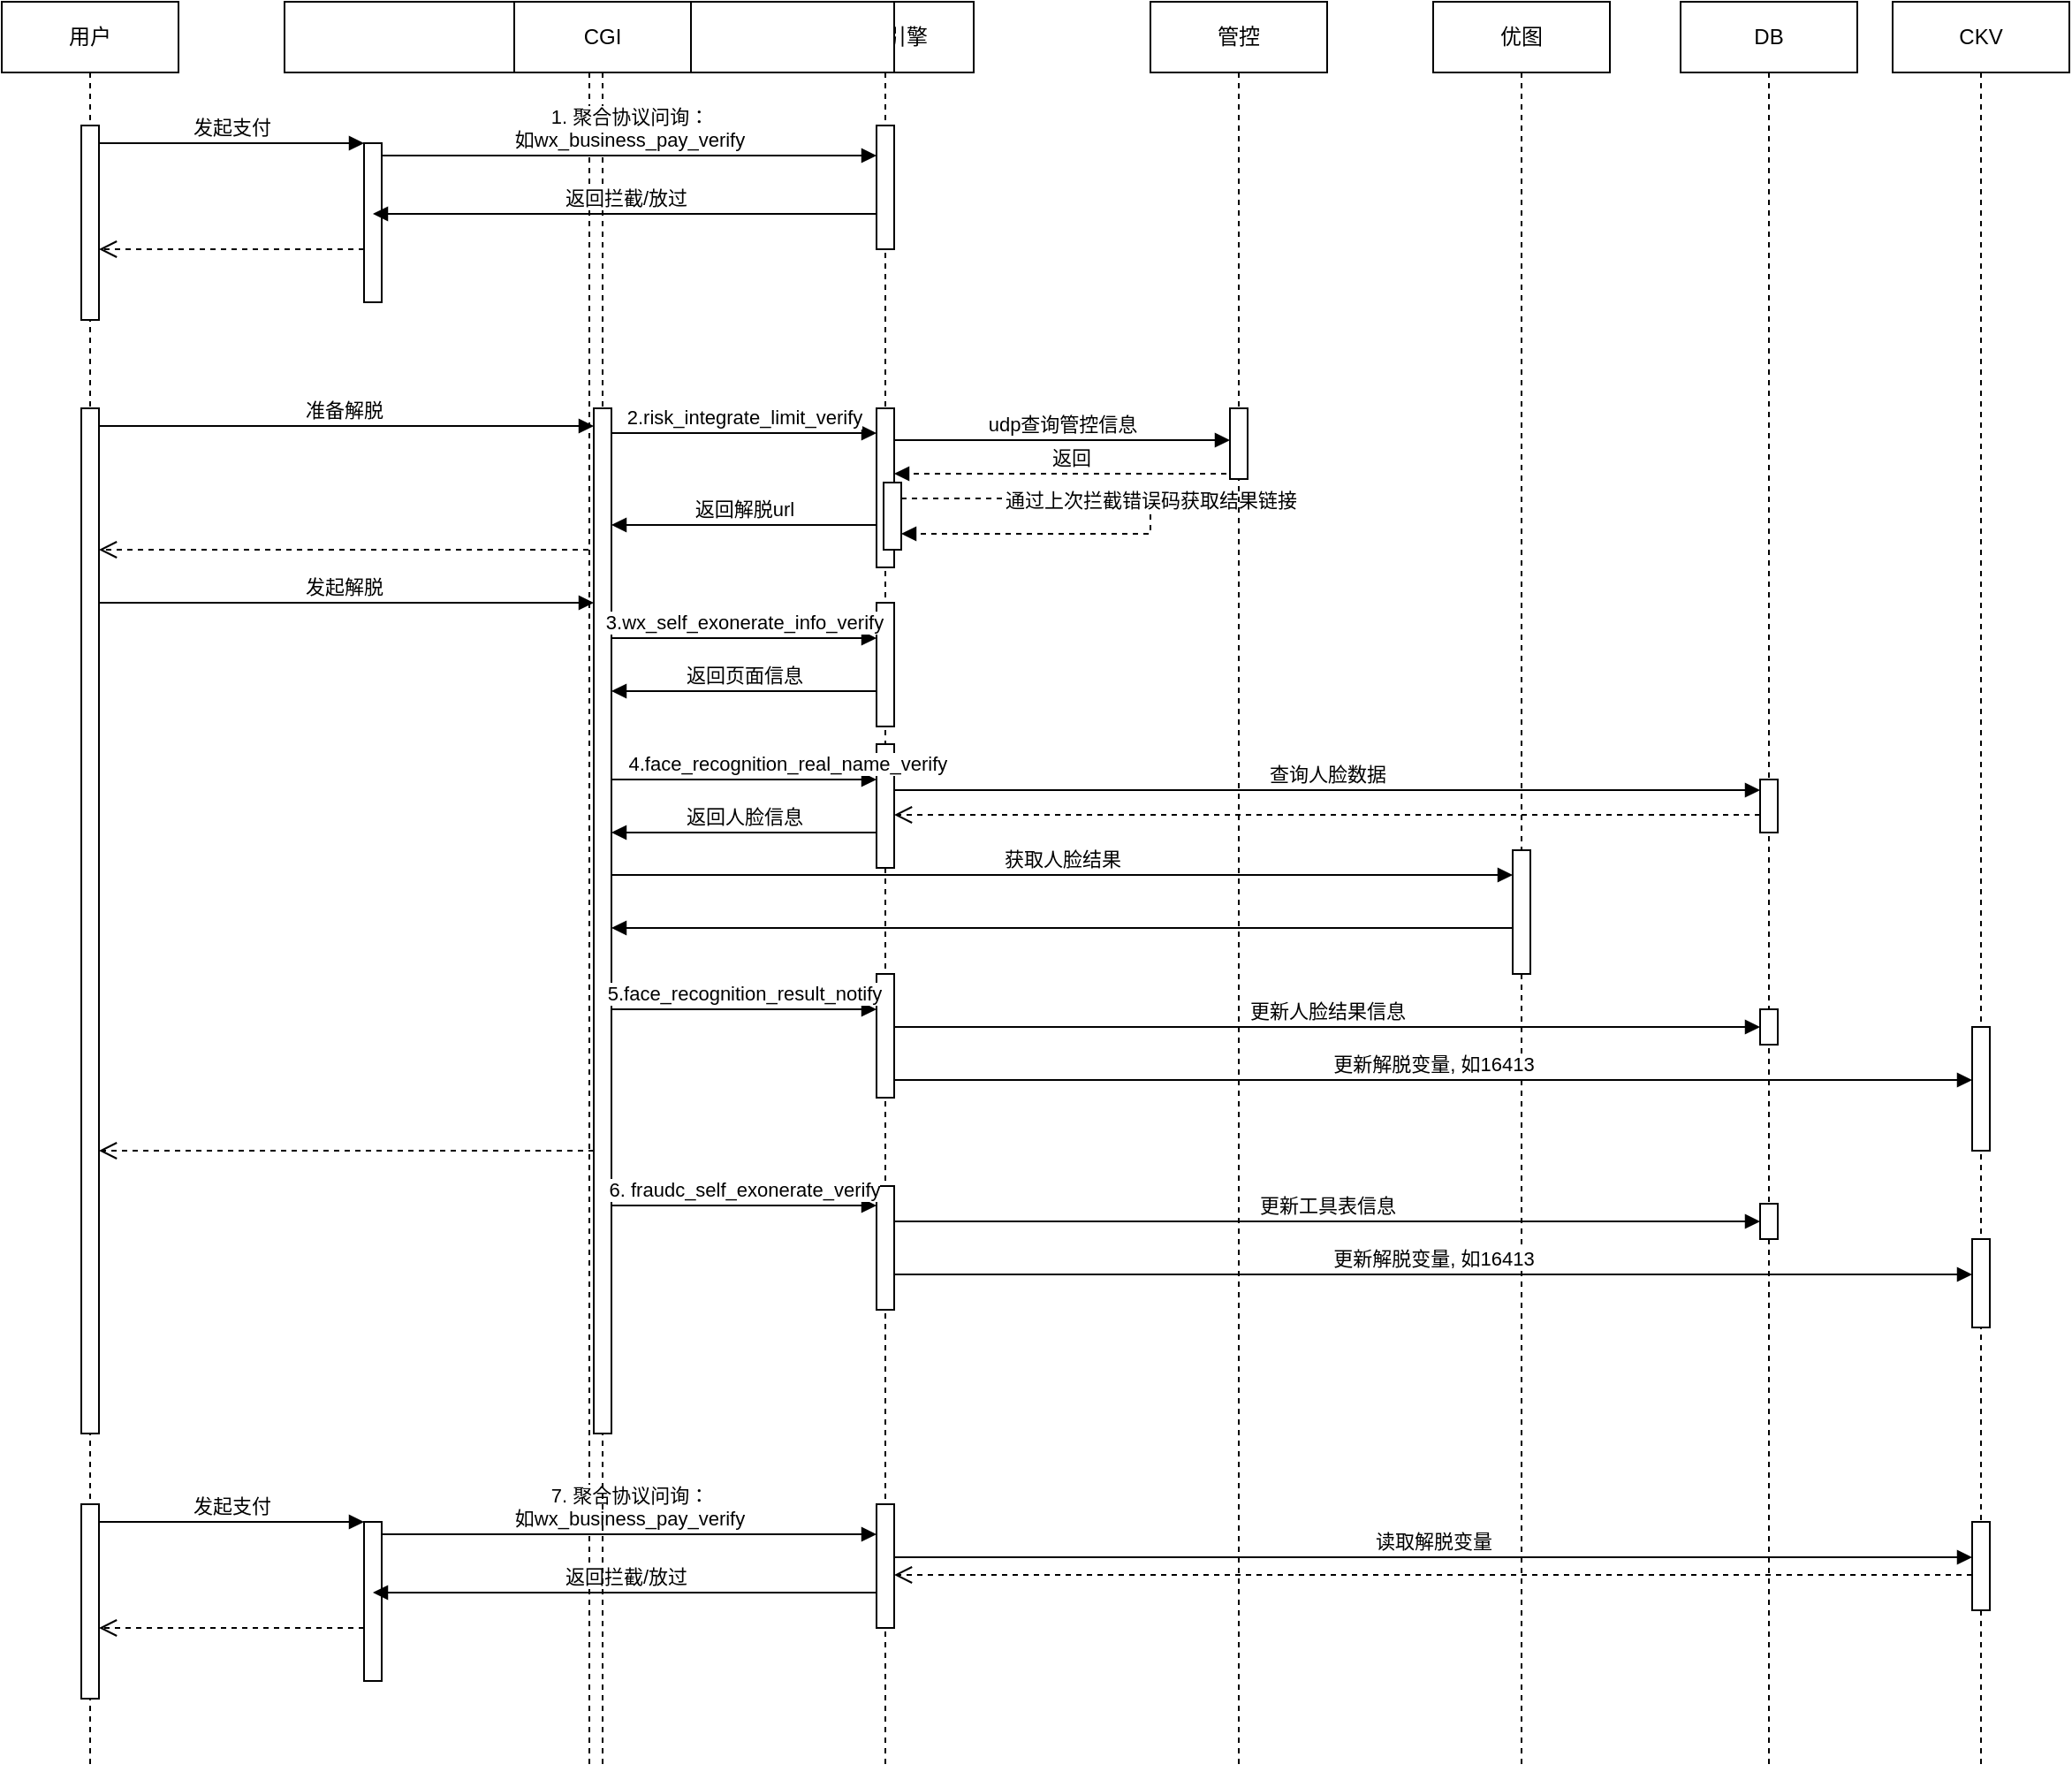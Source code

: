 <mxfile version="21.0.2" type="github">
  <diagram name="Page-1" id="2YBvvXClWsGukQMizWep">
    <mxGraphModel dx="1496" dy="775" grid="1" gridSize="10" guides="1" tooltips="1" connect="1" arrows="1" fold="1" page="1" pageScale="1" pageWidth="850" pageHeight="1100" math="0" shadow="0">
      <root>
        <mxCell id="0" />
        <mxCell id="1" parent="0" />
        <mxCell id="hi3D_tC1tFswLXesbzHT-98" value="策略引擎" style="shape=umlLifeline;perimeter=lifelinePerimeter;whiteSpace=wrap;html=1;container=0;dropTarget=0;collapsible=0;recursiveResize=0;outlineConnect=0;portConstraint=eastwest;newEdgeStyle={&quot;edgeStyle&quot;:&quot;elbowEdgeStyle&quot;,&quot;elbow&quot;:&quot;vertical&quot;,&quot;curved&quot;:0,&quot;rounded&quot;:0};" vertex="1" parent="1">
          <mxGeometry x="500" y="40" width="100" height="1000" as="geometry" />
        </mxCell>
        <mxCell id="hi3D_tC1tFswLXesbzHT-99" value="" style="html=1;points=[];perimeter=orthogonalPerimeter;outlineConnect=0;targetShapes=umlLifeline;portConstraint=eastwest;newEdgeStyle={&quot;edgeStyle&quot;:&quot;elbowEdgeStyle&quot;,&quot;elbow&quot;:&quot;vertical&quot;,&quot;curved&quot;:0,&quot;rounded&quot;:0};" vertex="1" parent="hi3D_tC1tFswLXesbzHT-98">
          <mxGeometry x="45" y="70" width="10" height="70" as="geometry" />
        </mxCell>
        <mxCell id="hi3D_tC1tFswLXesbzHT-106" value="" style="html=1;points=[];perimeter=orthogonalPerimeter;outlineConnect=0;targetShapes=umlLifeline;portConstraint=eastwest;newEdgeStyle={&quot;edgeStyle&quot;:&quot;elbowEdgeStyle&quot;,&quot;elbow&quot;:&quot;vertical&quot;,&quot;curved&quot;:0,&quot;rounded&quot;:0};" vertex="1" parent="hi3D_tC1tFswLXesbzHT-98">
          <mxGeometry x="45" y="230" width="10" height="90" as="geometry" />
        </mxCell>
        <mxCell id="hi3D_tC1tFswLXesbzHT-119" value="" style="html=1;points=[];perimeter=orthogonalPerimeter;outlineConnect=0;targetShapes=umlLifeline;portConstraint=eastwest;newEdgeStyle={&quot;edgeStyle&quot;:&quot;elbowEdgeStyle&quot;,&quot;elbow&quot;:&quot;vertical&quot;,&quot;curved&quot;:0,&quot;rounded&quot;:0};" vertex="1" parent="hi3D_tC1tFswLXesbzHT-98">
          <mxGeometry x="49" y="272" width="10" height="38" as="geometry" />
        </mxCell>
        <mxCell id="hi3D_tC1tFswLXesbzHT-120" value="通过上次拦截错误码获取结果链接" style="html=1;verticalAlign=bottom;endArrow=block;edgeStyle=elbowEdgeStyle;elbow=vertical;curved=0;rounded=0;dashed=1;" edge="1" parent="hi3D_tC1tFswLXesbzHT-98" source="hi3D_tC1tFswLXesbzHT-119" target="hi3D_tC1tFswLXesbzHT-119">
          <mxGeometry width="80" relative="1" as="geometry">
            <mxPoint x="255" y="267" as="sourcePoint" />
            <mxPoint x="65" y="277" as="targetPoint" />
            <Array as="points">
              <mxPoint x="200" y="291" />
            </Array>
          </mxGeometry>
        </mxCell>
        <mxCell id="hi3D_tC1tFswLXesbzHT-137" value="" style="html=1;points=[];perimeter=orthogonalPerimeter;outlineConnect=0;targetShapes=umlLifeline;portConstraint=eastwest;newEdgeStyle={&quot;edgeStyle&quot;:&quot;elbowEdgeStyle&quot;,&quot;elbow&quot;:&quot;vertical&quot;,&quot;curved&quot;:0,&quot;rounded&quot;:0};" vertex="1" parent="hi3D_tC1tFswLXesbzHT-98">
          <mxGeometry x="45" y="340" width="10" height="70" as="geometry" />
        </mxCell>
        <mxCell id="hi3D_tC1tFswLXesbzHT-142" value="" style="html=1;points=[];perimeter=orthogonalPerimeter;outlineConnect=0;targetShapes=umlLifeline;portConstraint=eastwest;newEdgeStyle={&quot;edgeStyle&quot;:&quot;elbowEdgeStyle&quot;,&quot;elbow&quot;:&quot;vertical&quot;,&quot;curved&quot;:0,&quot;rounded&quot;:0};" vertex="1" parent="hi3D_tC1tFswLXesbzHT-98">
          <mxGeometry x="45" y="420" width="10" height="70" as="geometry" />
        </mxCell>
        <mxCell id="hi3D_tC1tFswLXesbzHT-144" value="返回人脸信息" style="html=1;verticalAlign=bottom;endArrow=block;edgeStyle=elbowEdgeStyle;elbow=horizontal;curved=0;rounded=0;" edge="1" parent="hi3D_tC1tFswLXesbzHT-98" source="hi3D_tC1tFswLXesbzHT-142">
          <mxGeometry relative="1" as="geometry">
            <mxPoint x="40" y="470" as="sourcePoint" />
            <Array as="points">
              <mxPoint x="-55" y="470" />
              <mxPoint x="-95" y="620" />
              <mxPoint x="-315" y="430" />
            </Array>
            <mxPoint x="-105" y="470" as="targetPoint" />
          </mxGeometry>
        </mxCell>
        <mxCell id="hi3D_tC1tFswLXesbzHT-143" value="&amp;nbsp; &amp;nbsp; &amp;nbsp; &amp;nbsp; &amp;nbsp; &amp;nbsp; &amp;nbsp; &amp;nbsp; 4.face_recognition_real_name_verify" style="html=1;verticalAlign=bottom;endArrow=block;edgeStyle=elbowEdgeStyle;elbow=vertical;curved=0;rounded=0;" edge="1" parent="hi3D_tC1tFswLXesbzHT-98" target="hi3D_tC1tFswLXesbzHT-142">
          <mxGeometry width="80" relative="1" as="geometry">
            <mxPoint x="-105" y="440" as="sourcePoint" />
            <mxPoint x="40" y="430" as="targetPoint" />
            <Array as="points">
              <mxPoint x="-20" y="440" />
              <mxPoint x="5" y="430" />
            </Array>
          </mxGeometry>
        </mxCell>
        <mxCell id="hi3D_tC1tFswLXesbzHT-151" value="" style="html=1;points=[];perimeter=orthogonalPerimeter;outlineConnect=0;targetShapes=umlLifeline;portConstraint=eastwest;newEdgeStyle={&quot;edgeStyle&quot;:&quot;elbowEdgeStyle&quot;,&quot;elbow&quot;:&quot;vertical&quot;,&quot;curved&quot;:0,&quot;rounded&quot;:0};" vertex="1" parent="hi3D_tC1tFswLXesbzHT-98">
          <mxGeometry x="45" y="550" width="10" height="70" as="geometry" />
        </mxCell>
        <mxCell id="hi3D_tC1tFswLXesbzHT-164" value="" style="html=1;points=[];perimeter=orthogonalPerimeter;outlineConnect=0;targetShapes=umlLifeline;portConstraint=eastwest;newEdgeStyle={&quot;edgeStyle&quot;:&quot;elbowEdgeStyle&quot;,&quot;elbow&quot;:&quot;vertical&quot;,&quot;curved&quot;:0,&quot;rounded&quot;:0};" vertex="1" parent="hi3D_tC1tFswLXesbzHT-98">
          <mxGeometry x="45" y="670" width="10" height="70" as="geometry" />
        </mxCell>
        <mxCell id="aM9ryv3xv72pqoxQDRHE-1" value="用户" style="shape=umlLifeline;perimeter=lifelinePerimeter;whiteSpace=wrap;html=1;container=0;dropTarget=0;collapsible=0;recursiveResize=0;outlineConnect=0;portConstraint=eastwest;newEdgeStyle={&quot;edgeStyle&quot;:&quot;elbowEdgeStyle&quot;,&quot;elbow&quot;:&quot;vertical&quot;,&quot;curved&quot;:0,&quot;rounded&quot;:0};" parent="1" vertex="1">
          <mxGeometry x="50" y="40" width="100" height="1000" as="geometry" />
        </mxCell>
        <mxCell id="aM9ryv3xv72pqoxQDRHE-2" value="" style="html=1;points=[];perimeter=orthogonalPerimeter;outlineConnect=0;targetShapes=umlLifeline;portConstraint=eastwest;newEdgeStyle={&quot;edgeStyle&quot;:&quot;elbowEdgeStyle&quot;,&quot;elbow&quot;:&quot;vertical&quot;,&quot;curved&quot;:0,&quot;rounded&quot;:0};" parent="aM9ryv3xv72pqoxQDRHE-1" vertex="1">
          <mxGeometry x="45" y="70" width="10" height="110" as="geometry" />
        </mxCell>
        <mxCell id="aM9ryv3xv72pqoxQDRHE-5" value="聚合" style="shape=umlLifeline;perimeter=lifelinePerimeter;whiteSpace=wrap;html=1;container=0;dropTarget=0;collapsible=0;recursiveResize=0;outlineConnect=0;portConstraint=eastwest;newEdgeStyle={&quot;edgeStyle&quot;:&quot;elbowEdgeStyle&quot;,&quot;elbow&quot;:&quot;vertical&quot;,&quot;curved&quot;:0,&quot;rounded&quot;:0};" parent="1" vertex="1">
          <mxGeometry x="210" y="40" width="345" height="1000" as="geometry" />
        </mxCell>
        <mxCell id="aM9ryv3xv72pqoxQDRHE-6" value="" style="html=1;points=[];perimeter=orthogonalPerimeter;outlineConnect=0;targetShapes=umlLifeline;portConstraint=eastwest;newEdgeStyle={&quot;edgeStyle&quot;:&quot;elbowEdgeStyle&quot;,&quot;elbow&quot;:&quot;vertical&quot;,&quot;curved&quot;:0,&quot;rounded&quot;:0};" parent="aM9ryv3xv72pqoxQDRHE-5" vertex="1">
          <mxGeometry x="45" y="80" width="10" height="90" as="geometry" />
        </mxCell>
        <mxCell id="hi3D_tC1tFswLXesbzHT-102" value="" style="html=1;points=[];perimeter=orthogonalPerimeter;outlineConnect=0;targetShapes=umlLifeline;portConstraint=eastwest;newEdgeStyle={&quot;edgeStyle&quot;:&quot;elbowEdgeStyle&quot;,&quot;elbow&quot;:&quot;vertical&quot;,&quot;curved&quot;:0,&quot;rounded&quot;:0};" vertex="1" parent="aM9ryv3xv72pqoxQDRHE-5">
          <mxGeometry x="-115" y="230" width="10" height="580" as="geometry" />
        </mxCell>
        <mxCell id="hi3D_tC1tFswLXesbzHT-171" value="" style="html=1;points=[];perimeter=orthogonalPerimeter;outlineConnect=0;targetShapes=umlLifeline;portConstraint=eastwest;newEdgeStyle={&quot;edgeStyle&quot;:&quot;elbowEdgeStyle&quot;,&quot;elbow&quot;:&quot;vertical&quot;,&quot;curved&quot;:0,&quot;rounded&quot;:0};" vertex="1" parent="aM9ryv3xv72pqoxQDRHE-5">
          <mxGeometry x="335" y="850" width="10" height="70" as="geometry" />
        </mxCell>
        <mxCell id="hi3D_tC1tFswLXesbzHT-172" value="" style="html=1;points=[];perimeter=orthogonalPerimeter;outlineConnect=0;targetShapes=umlLifeline;portConstraint=eastwest;newEdgeStyle={&quot;edgeStyle&quot;:&quot;elbowEdgeStyle&quot;,&quot;elbow&quot;:&quot;vertical&quot;,&quot;curved&quot;:0,&quot;rounded&quot;:0};" vertex="1" parent="aM9ryv3xv72pqoxQDRHE-5">
          <mxGeometry x="-115" y="850" width="10" height="110" as="geometry" />
        </mxCell>
        <mxCell id="hi3D_tC1tFswLXesbzHT-173" value="" style="html=1;points=[];perimeter=orthogonalPerimeter;outlineConnect=0;targetShapes=umlLifeline;portConstraint=eastwest;newEdgeStyle={&quot;edgeStyle&quot;:&quot;elbowEdgeStyle&quot;,&quot;elbow&quot;:&quot;vertical&quot;,&quot;curved&quot;:0,&quot;rounded&quot;:0};" vertex="1" parent="aM9ryv3xv72pqoxQDRHE-5">
          <mxGeometry x="45" y="860" width="10" height="90" as="geometry" />
        </mxCell>
        <mxCell id="hi3D_tC1tFswLXesbzHT-174" value="发起支付" style="html=1;verticalAlign=bottom;endArrow=block;edgeStyle=elbowEdgeStyle;elbow=horizontal;curved=0;rounded=0;" edge="1" parent="aM9ryv3xv72pqoxQDRHE-5" source="hi3D_tC1tFswLXesbzHT-172" target="hi3D_tC1tFswLXesbzHT-173">
          <mxGeometry relative="1" as="geometry">
            <mxPoint x="-15" y="870" as="sourcePoint" />
            <Array as="points">
              <mxPoint x="-30" y="860" />
            </Array>
          </mxGeometry>
        </mxCell>
        <mxCell id="hi3D_tC1tFswLXesbzHT-175" value="" style="html=1;verticalAlign=bottom;endArrow=open;dashed=1;endSize=8;edgeStyle=elbowEdgeStyle;elbow=vertical;curved=0;rounded=0;" edge="1" parent="aM9ryv3xv72pqoxQDRHE-5" source="hi3D_tC1tFswLXesbzHT-173" target="hi3D_tC1tFswLXesbzHT-172">
          <mxGeometry relative="1" as="geometry">
            <mxPoint x="-15" y="945" as="targetPoint" />
            <Array as="points">
              <mxPoint x="30" y="920" />
              <mxPoint x="-20" y="1020" />
            </Array>
          </mxGeometry>
        </mxCell>
        <mxCell id="hi3D_tC1tFswLXesbzHT-176" value="7. 聚合协议问询：&lt;br&gt;如wx_business_pay_verify" style="html=1;verticalAlign=bottom;endArrow=block;edgeStyle=elbowEdgeStyle;elbow=vertical;curved=0;rounded=0;" edge="1" parent="aM9ryv3xv72pqoxQDRHE-5" target="hi3D_tC1tFswLXesbzHT-171">
          <mxGeometry width="80" relative="1" as="geometry">
            <mxPoint x="55" y="867" as="sourcePoint" />
            <mxPoint x="300" y="867" as="targetPoint" />
          </mxGeometry>
        </mxCell>
        <mxCell id="hi3D_tC1tFswLXesbzHT-177" value="返回拦截/放过" style="html=1;verticalAlign=bottom;endArrow=block;edgeStyle=elbowEdgeStyle;elbow=horizontal;curved=0;rounded=0;" edge="1" parent="aM9ryv3xv72pqoxQDRHE-5" source="hi3D_tC1tFswLXesbzHT-171">
          <mxGeometry relative="1" as="geometry">
            <mxPoint x="-95" y="870" as="sourcePoint" />
            <Array as="points">
              <mxPoint x="180" y="900" />
            </Array>
            <mxPoint x="50" y="900" as="targetPoint" />
          </mxGeometry>
        </mxCell>
        <mxCell id="aM9ryv3xv72pqoxQDRHE-7" value="发起支付" style="html=1;verticalAlign=bottom;endArrow=block;edgeStyle=elbowEdgeStyle;elbow=horizontal;curved=0;rounded=0;" parent="1" source="aM9ryv3xv72pqoxQDRHE-2" target="aM9ryv3xv72pqoxQDRHE-6" edge="1">
          <mxGeometry relative="1" as="geometry">
            <mxPoint x="195" y="130" as="sourcePoint" />
            <Array as="points">
              <mxPoint x="180" y="120" />
            </Array>
          </mxGeometry>
        </mxCell>
        <mxCell id="aM9ryv3xv72pqoxQDRHE-8" value="" style="html=1;verticalAlign=bottom;endArrow=open;dashed=1;endSize=8;edgeStyle=elbowEdgeStyle;elbow=vertical;curved=0;rounded=0;" parent="1" source="aM9ryv3xv72pqoxQDRHE-6" target="aM9ryv3xv72pqoxQDRHE-2" edge="1">
          <mxGeometry relative="1" as="geometry">
            <mxPoint x="195" y="205" as="targetPoint" />
            <Array as="points">
              <mxPoint x="240" y="180" />
              <mxPoint x="190" y="280" />
            </Array>
          </mxGeometry>
        </mxCell>
        <mxCell id="hi3D_tC1tFswLXesbzHT-90" value="CGI" style="shape=umlLifeline;perimeter=lifelinePerimeter;whiteSpace=wrap;html=1;container=0;dropTarget=0;collapsible=0;recursiveResize=0;outlineConnect=0;portConstraint=eastwest;newEdgeStyle={&quot;edgeStyle&quot;:&quot;elbowEdgeStyle&quot;,&quot;elbow&quot;:&quot;vertical&quot;,&quot;curved&quot;:0,&quot;rounded&quot;:0};" vertex="1" parent="1">
          <mxGeometry x="340" y="40" width="100" height="1000" as="geometry" />
        </mxCell>
        <mxCell id="hi3D_tC1tFswLXesbzHT-103" value="" style="html=1;points=[];perimeter=orthogonalPerimeter;outlineConnect=0;targetShapes=umlLifeline;portConstraint=eastwest;newEdgeStyle={&quot;edgeStyle&quot;:&quot;elbowEdgeStyle&quot;,&quot;elbow&quot;:&quot;vertical&quot;,&quot;curved&quot;:0,&quot;rounded&quot;:0};" vertex="1" parent="hi3D_tC1tFswLXesbzHT-90">
          <mxGeometry x="45" y="230" width="10" height="580" as="geometry" />
        </mxCell>
        <mxCell id="hi3D_tC1tFswLXesbzHT-100" value="1. 聚合协议问询：&lt;br&gt;如wx_business_pay_verify" style="html=1;verticalAlign=bottom;endArrow=block;edgeStyle=elbowEdgeStyle;elbow=vertical;curved=0;rounded=0;" edge="1" parent="1" target="hi3D_tC1tFswLXesbzHT-99">
          <mxGeometry width="80" relative="1" as="geometry">
            <mxPoint x="265" y="127" as="sourcePoint" />
            <mxPoint x="510" y="127" as="targetPoint" />
          </mxGeometry>
        </mxCell>
        <mxCell id="hi3D_tC1tFswLXesbzHT-101" value="返回拦截/放过" style="html=1;verticalAlign=bottom;endArrow=block;edgeStyle=elbowEdgeStyle;elbow=horizontal;curved=0;rounded=0;" edge="1" parent="1" source="hi3D_tC1tFswLXesbzHT-99">
          <mxGeometry relative="1" as="geometry">
            <mxPoint x="115" y="130" as="sourcePoint" />
            <Array as="points">
              <mxPoint x="390" y="160" />
            </Array>
            <mxPoint x="260" y="160" as="targetPoint" />
          </mxGeometry>
        </mxCell>
        <mxCell id="hi3D_tC1tFswLXesbzHT-104" value="准备解脱&amp;nbsp;" style="html=1;verticalAlign=bottom;endArrow=block;edgeStyle=elbowEdgeStyle;elbow=horizontal;curved=0;rounded=0;" edge="1" parent="1" source="hi3D_tC1tFswLXesbzHT-102" target="hi3D_tC1tFswLXesbzHT-103">
          <mxGeometry relative="1" as="geometry">
            <mxPoint x="195" y="290" as="sourcePoint" />
            <Array as="points">
              <mxPoint x="180" y="280" />
            </Array>
          </mxGeometry>
        </mxCell>
        <mxCell id="hi3D_tC1tFswLXesbzHT-105" value="" style="html=1;verticalAlign=bottom;endArrow=open;dashed=1;endSize=8;edgeStyle=elbowEdgeStyle;elbow=vertical;curved=0;rounded=0;" edge="1" parent="1" target="hi3D_tC1tFswLXesbzHT-102">
          <mxGeometry relative="1" as="geometry">
            <mxPoint x="110" y="490" as="targetPoint" />
            <Array as="points">
              <mxPoint x="270" y="350" />
              <mxPoint x="260" y="490" />
              <mxPoint x="190" y="483" />
            </Array>
            <mxPoint x="385" y="353" as="sourcePoint" />
          </mxGeometry>
        </mxCell>
        <mxCell id="hi3D_tC1tFswLXesbzHT-109" value="返回解脱url" style="html=1;verticalAlign=bottom;endArrow=block;edgeStyle=elbowEdgeStyle;elbow=horizontal;curved=0;rounded=0;" edge="1" parent="1" source="hi3D_tC1tFswLXesbzHT-106">
          <mxGeometry relative="1" as="geometry">
            <mxPoint x="530" y="336" as="sourcePoint" />
            <Array as="points">
              <mxPoint x="450" y="336" />
              <mxPoint x="410" y="486" />
              <mxPoint x="190" y="296" />
            </Array>
            <mxPoint x="395" y="336" as="targetPoint" />
          </mxGeometry>
        </mxCell>
        <mxCell id="hi3D_tC1tFswLXesbzHT-111" value="2.risk_integrate_limit_verify" style="html=1;verticalAlign=bottom;endArrow=block;edgeStyle=elbowEdgeStyle;elbow=vertical;curved=0;rounded=0;" edge="1" parent="1" target="hi3D_tC1tFswLXesbzHT-106">
          <mxGeometry width="80" relative="1" as="geometry">
            <mxPoint x="395" y="284" as="sourcePoint" />
            <mxPoint x="540" y="284" as="targetPoint" />
            <Array as="points">
              <mxPoint x="510" y="284" />
            </Array>
          </mxGeometry>
        </mxCell>
        <mxCell id="hi3D_tC1tFswLXesbzHT-112" value="管控" style="shape=umlLifeline;perimeter=lifelinePerimeter;whiteSpace=wrap;html=1;container=0;dropTarget=0;collapsible=0;recursiveResize=0;outlineConnect=0;portConstraint=eastwest;newEdgeStyle={&quot;edgeStyle&quot;:&quot;elbowEdgeStyle&quot;,&quot;elbow&quot;:&quot;vertical&quot;,&quot;curved&quot;:0,&quot;rounded&quot;:0};" vertex="1" parent="1">
          <mxGeometry x="700" y="40" width="100" height="1000" as="geometry" />
        </mxCell>
        <mxCell id="hi3D_tC1tFswLXesbzHT-114" value="" style="html=1;points=[];perimeter=orthogonalPerimeter;outlineConnect=0;targetShapes=umlLifeline;portConstraint=eastwest;newEdgeStyle={&quot;edgeStyle&quot;:&quot;elbowEdgeStyle&quot;,&quot;elbow&quot;:&quot;vertical&quot;,&quot;curved&quot;:0,&quot;rounded&quot;:0};" vertex="1" parent="hi3D_tC1tFswLXesbzHT-112">
          <mxGeometry x="45" y="230" width="10" height="40" as="geometry" />
        </mxCell>
        <mxCell id="hi3D_tC1tFswLXesbzHT-115" value="udp查询管控信息" style="html=1;verticalAlign=bottom;endArrow=block;edgeStyle=elbowEdgeStyle;elbow=vertical;curved=0;rounded=0;" edge="1" parent="1">
          <mxGeometry width="80" relative="1" as="geometry">
            <mxPoint x="555" y="288" as="sourcePoint" />
            <mxPoint x="745" y="288" as="targetPoint" />
          </mxGeometry>
        </mxCell>
        <mxCell id="hi3D_tC1tFswLXesbzHT-116" value="返回" style="html=1;verticalAlign=bottom;endArrow=block;edgeStyle=elbowEdgeStyle;elbow=vertical;curved=0;rounded=0;dashed=1;" edge="1" parent="1" target="hi3D_tC1tFswLXesbzHT-106">
          <mxGeometry width="80" relative="1" as="geometry">
            <mxPoint x="745" y="297" as="sourcePoint" />
            <mxPoint x="555" y="297" as="targetPoint" />
            <Array as="points">
              <mxPoint x="750" y="307" />
            </Array>
          </mxGeometry>
        </mxCell>
        <mxCell id="hi3D_tC1tFswLXesbzHT-117" value="优图" style="shape=umlLifeline;perimeter=lifelinePerimeter;whiteSpace=wrap;html=1;container=0;dropTarget=0;collapsible=0;recursiveResize=0;outlineConnect=0;portConstraint=eastwest;newEdgeStyle={&quot;edgeStyle&quot;:&quot;elbowEdgeStyle&quot;,&quot;elbow&quot;:&quot;vertical&quot;,&quot;curved&quot;:0,&quot;rounded&quot;:0};" vertex="1" parent="1">
          <mxGeometry x="860" y="40" width="100" height="1000" as="geometry" />
        </mxCell>
        <mxCell id="hi3D_tC1tFswLXesbzHT-146" value="" style="html=1;points=[];perimeter=orthogonalPerimeter;outlineConnect=0;targetShapes=umlLifeline;portConstraint=eastwest;newEdgeStyle={&quot;edgeStyle&quot;:&quot;elbowEdgeStyle&quot;,&quot;elbow&quot;:&quot;vertical&quot;,&quot;curved&quot;:0,&quot;rounded&quot;:0};" vertex="1" parent="hi3D_tC1tFswLXesbzHT-117">
          <mxGeometry x="45" y="480" width="10" height="70" as="geometry" />
        </mxCell>
        <mxCell id="hi3D_tC1tFswLXesbzHT-138" value="3.wx_self_exonerate_info_verify&lt;br&gt;" style="html=1;verticalAlign=bottom;endArrow=block;edgeStyle=elbowEdgeStyle;elbow=vertical;curved=0;rounded=0;" edge="1" parent="1" source="hi3D_tC1tFswLXesbzHT-103" target="hi3D_tC1tFswLXesbzHT-137">
          <mxGeometry width="80" relative="1" as="geometry">
            <mxPoint x="390" y="390" as="sourcePoint" />
            <mxPoint x="540" y="390" as="targetPoint" />
            <Array as="points">
              <mxPoint x="480" y="400" />
              <mxPoint x="505" y="390" />
            </Array>
          </mxGeometry>
        </mxCell>
        <mxCell id="hi3D_tC1tFswLXesbzHT-139" value="发起解脱&amp;nbsp;" style="html=1;verticalAlign=bottom;endArrow=block;edgeStyle=elbowEdgeStyle;elbow=horizontal;curved=0;rounded=0;" edge="1" parent="1" source="hi3D_tC1tFswLXesbzHT-102" target="hi3D_tC1tFswLXesbzHT-103">
          <mxGeometry relative="1" as="geometry">
            <mxPoint x="110" y="380" as="sourcePoint" />
            <Array as="points">
              <mxPoint x="185" y="380" />
            </Array>
            <mxPoint x="380" y="380" as="targetPoint" />
          </mxGeometry>
        </mxCell>
        <mxCell id="hi3D_tC1tFswLXesbzHT-140" value="返回页面信息" style="html=1;verticalAlign=bottom;endArrow=block;edgeStyle=elbowEdgeStyle;elbow=horizontal;curved=0;rounded=0;" edge="1" parent="1" source="hi3D_tC1tFswLXesbzHT-137" target="hi3D_tC1tFswLXesbzHT-103">
          <mxGeometry relative="1" as="geometry">
            <mxPoint x="540" y="430" as="sourcePoint" />
            <Array as="points">
              <mxPoint x="445" y="430" />
              <mxPoint x="405" y="580" />
              <mxPoint x="185" y="390" />
            </Array>
            <mxPoint x="400" y="430" as="targetPoint" />
          </mxGeometry>
        </mxCell>
        <mxCell id="hi3D_tC1tFswLXesbzHT-145" value="获取人脸结果" style="html=1;verticalAlign=bottom;endArrow=block;edgeStyle=elbowEdgeStyle;elbow=vertical;curved=0;rounded=0;" edge="1" parent="1" target="hi3D_tC1tFswLXesbzHT-146">
          <mxGeometry width="80" relative="1" as="geometry">
            <mxPoint x="395" y="534" as="sourcePoint" />
            <mxPoint x="905" y="519" as="targetPoint" />
            <Array as="points">
              <mxPoint x="910" y="534" />
            </Array>
          </mxGeometry>
        </mxCell>
        <mxCell id="hi3D_tC1tFswLXesbzHT-147" value="" style="html=1;verticalAlign=bottom;endArrow=block;edgeStyle=elbowEdgeStyle;elbow=horizontal;curved=0;rounded=0;" edge="1" parent="1">
          <mxGeometry relative="1" as="geometry">
            <mxPoint x="905" y="564" as="sourcePoint" />
            <Array as="points">
              <mxPoint x="455" y="564" />
              <mxPoint x="415" y="714" />
              <mxPoint x="195" y="524" />
            </Array>
            <mxPoint x="395.0" y="564" as="targetPoint" />
          </mxGeometry>
        </mxCell>
        <mxCell id="hi3D_tC1tFswLXesbzHT-152" value="5.face_recognition_result_notify" style="html=1;verticalAlign=bottom;endArrow=block;edgeStyle=elbowEdgeStyle;elbow=vertical;curved=0;rounded=0;" edge="1" parent="1" source="hi3D_tC1tFswLXesbzHT-103" target="hi3D_tC1tFswLXesbzHT-151">
          <mxGeometry width="80" relative="1" as="geometry">
            <mxPoint x="400" y="610" as="sourcePoint" />
            <mxPoint x="540" y="610" as="targetPoint" />
            <Array as="points">
              <mxPoint x="485" y="610" />
              <mxPoint x="510" y="600" />
            </Array>
          </mxGeometry>
        </mxCell>
        <mxCell id="hi3D_tC1tFswLXesbzHT-153" value="DB" style="shape=umlLifeline;perimeter=lifelinePerimeter;whiteSpace=wrap;html=1;container=0;dropTarget=0;collapsible=0;recursiveResize=0;outlineConnect=0;portConstraint=eastwest;newEdgeStyle={&quot;edgeStyle&quot;:&quot;elbowEdgeStyle&quot;,&quot;elbow&quot;:&quot;vertical&quot;,&quot;curved&quot;:0,&quot;rounded&quot;:0};" vertex="1" parent="1">
          <mxGeometry x="1000" y="40" width="100" height="1000" as="geometry" />
        </mxCell>
        <mxCell id="hi3D_tC1tFswLXesbzHT-154" value="" style="html=1;points=[];perimeter=orthogonalPerimeter;outlineConnect=0;targetShapes=umlLifeline;portConstraint=eastwest;newEdgeStyle={&quot;edgeStyle&quot;:&quot;elbowEdgeStyle&quot;,&quot;elbow&quot;:&quot;vertical&quot;,&quot;curved&quot;:0,&quot;rounded&quot;:0};" vertex="1" parent="hi3D_tC1tFswLXesbzHT-153">
          <mxGeometry x="45" y="570" width="10" height="20" as="geometry" />
        </mxCell>
        <mxCell id="hi3D_tC1tFswLXesbzHT-158" value="" style="html=1;points=[];perimeter=orthogonalPerimeter;outlineConnect=0;targetShapes=umlLifeline;portConstraint=eastwest;newEdgeStyle={&quot;edgeStyle&quot;:&quot;elbowEdgeStyle&quot;,&quot;elbow&quot;:&quot;vertical&quot;,&quot;curved&quot;:0,&quot;rounded&quot;:0};" vertex="1" parent="hi3D_tC1tFswLXesbzHT-153">
          <mxGeometry x="45" y="440" width="10" height="30" as="geometry" />
        </mxCell>
        <mxCell id="hi3D_tC1tFswLXesbzHT-167" value="" style="html=1;points=[];perimeter=orthogonalPerimeter;outlineConnect=0;targetShapes=umlLifeline;portConstraint=eastwest;newEdgeStyle={&quot;edgeStyle&quot;:&quot;elbowEdgeStyle&quot;,&quot;elbow&quot;:&quot;vertical&quot;,&quot;curved&quot;:0,&quot;rounded&quot;:0};" vertex="1" parent="hi3D_tC1tFswLXesbzHT-153">
          <mxGeometry x="45" y="680" width="10" height="20" as="geometry" />
        </mxCell>
        <mxCell id="hi3D_tC1tFswLXesbzHT-155" value="CKV" style="shape=umlLifeline;perimeter=lifelinePerimeter;whiteSpace=wrap;html=1;container=0;dropTarget=0;collapsible=0;recursiveResize=0;outlineConnect=0;portConstraint=eastwest;newEdgeStyle={&quot;edgeStyle&quot;:&quot;elbowEdgeStyle&quot;,&quot;elbow&quot;:&quot;vertical&quot;,&quot;curved&quot;:0,&quot;rounded&quot;:0};" vertex="1" parent="1">
          <mxGeometry x="1120" y="40" width="100" height="1000" as="geometry" />
        </mxCell>
        <mxCell id="hi3D_tC1tFswLXesbzHT-156" value="" style="html=1;points=[];perimeter=orthogonalPerimeter;outlineConnect=0;targetShapes=umlLifeline;portConstraint=eastwest;newEdgeStyle={&quot;edgeStyle&quot;:&quot;elbowEdgeStyle&quot;,&quot;elbow&quot;:&quot;vertical&quot;,&quot;curved&quot;:0,&quot;rounded&quot;:0};" vertex="1" parent="hi3D_tC1tFswLXesbzHT-155">
          <mxGeometry x="45" y="580" width="10" height="70" as="geometry" />
        </mxCell>
        <mxCell id="hi3D_tC1tFswLXesbzHT-168" value="" style="html=1;points=[];perimeter=orthogonalPerimeter;outlineConnect=0;targetShapes=umlLifeline;portConstraint=eastwest;newEdgeStyle={&quot;edgeStyle&quot;:&quot;elbowEdgeStyle&quot;,&quot;elbow&quot;:&quot;vertical&quot;,&quot;curved&quot;:0,&quot;rounded&quot;:0};" vertex="1" parent="hi3D_tC1tFswLXesbzHT-155">
          <mxGeometry x="45" y="700" width="10" height="50" as="geometry" />
        </mxCell>
        <mxCell id="hi3D_tC1tFswLXesbzHT-178" value="" style="html=1;points=[];perimeter=orthogonalPerimeter;outlineConnect=0;targetShapes=umlLifeline;portConstraint=eastwest;newEdgeStyle={&quot;edgeStyle&quot;:&quot;elbowEdgeStyle&quot;,&quot;elbow&quot;:&quot;vertical&quot;,&quot;curved&quot;:0,&quot;rounded&quot;:0};" vertex="1" parent="hi3D_tC1tFswLXesbzHT-155">
          <mxGeometry x="45" y="860" width="10" height="50" as="geometry" />
        </mxCell>
        <mxCell id="hi3D_tC1tFswLXesbzHT-159" value="查询人脸数据" style="html=1;verticalAlign=bottom;endArrow=block;edgeStyle=elbowEdgeStyle;elbow=vertical;curved=0;rounded=0;" edge="1" parent="1" source="hi3D_tC1tFswLXesbzHT-142" target="hi3D_tC1tFswLXesbzHT-158">
          <mxGeometry width="80" relative="1" as="geometry">
            <mxPoint x="560" y="486" as="sourcePoint" />
            <mxPoint x="745" y="486" as="targetPoint" />
            <Array as="points">
              <mxPoint x="645" y="486" />
              <mxPoint x="670" y="476" />
            </Array>
          </mxGeometry>
        </mxCell>
        <mxCell id="hi3D_tC1tFswLXesbzHT-160" value="" style="html=1;verticalAlign=bottom;endArrow=open;dashed=1;endSize=8;edgeStyle=elbowEdgeStyle;elbow=vertical;curved=0;rounded=0;" edge="1" parent="1" source="hi3D_tC1tFswLXesbzHT-158" target="hi3D_tC1tFswLXesbzHT-142">
          <mxGeometry relative="1" as="geometry">
            <mxPoint x="570" y="500" as="targetPoint" />
            <Array as="points">
              <mxPoint x="1040" y="500" />
              <mxPoint x="725" y="640" />
              <mxPoint x="655" y="633" />
            </Array>
            <mxPoint x="850" y="503" as="sourcePoint" />
          </mxGeometry>
        </mxCell>
        <mxCell id="hi3D_tC1tFswLXesbzHT-161" value="更新人脸结果信息" style="html=1;verticalAlign=bottom;endArrow=block;edgeStyle=elbowEdgeStyle;elbow=vertical;curved=0;rounded=0;" edge="1" parent="1" source="hi3D_tC1tFswLXesbzHT-151" target="hi3D_tC1tFswLXesbzHT-154">
          <mxGeometry width="80" relative="1" as="geometry">
            <mxPoint x="560" y="620" as="sourcePoint" />
            <mxPoint x="1050" y="620" as="targetPoint" />
            <Array as="points">
              <mxPoint x="650" y="620" />
              <mxPoint x="675" y="610" />
            </Array>
          </mxGeometry>
        </mxCell>
        <mxCell id="hi3D_tC1tFswLXesbzHT-162" value="更新解脱变量, 如16413" style="html=1;verticalAlign=bottom;endArrow=block;edgeStyle=elbowEdgeStyle;elbow=vertical;curved=0;rounded=0;" edge="1" parent="1" source="hi3D_tC1tFswLXesbzHT-151" target="hi3D_tC1tFswLXesbzHT-156">
          <mxGeometry width="80" relative="1" as="geometry">
            <mxPoint x="565" y="630" as="sourcePoint" />
            <mxPoint x="1055" y="630" as="targetPoint" />
            <Array as="points">
              <mxPoint x="1100" y="650" />
              <mxPoint x="660" y="630" />
              <mxPoint x="685" y="620" />
            </Array>
          </mxGeometry>
        </mxCell>
        <mxCell id="hi3D_tC1tFswLXesbzHT-163" value="" style="html=1;verticalAlign=bottom;endArrow=open;dashed=1;endSize=8;edgeStyle=elbowEdgeStyle;elbow=vertical;curved=0;rounded=0;" edge="1" parent="1" source="hi3D_tC1tFswLXesbzHT-103" target="hi3D_tC1tFswLXesbzHT-102">
          <mxGeometry relative="1" as="geometry">
            <mxPoint x="100" y="670" as="targetPoint" />
            <Array as="points">
              <mxPoint x="280" y="690" />
              <mxPoint x="390" y="670" />
              <mxPoint x="255" y="810" />
              <mxPoint x="185" y="803" />
            </Array>
            <mxPoint x="380" y="673" as="sourcePoint" />
          </mxGeometry>
        </mxCell>
        <mxCell id="hi3D_tC1tFswLXesbzHT-165" value="6.&amp;nbsp;fraudc_self_exonerate_verify" style="html=1;verticalAlign=bottom;endArrow=block;edgeStyle=elbowEdgeStyle;elbow=vertical;curved=0;rounded=0;" edge="1" parent="1">
          <mxGeometry width="80" relative="1" as="geometry">
            <mxPoint x="395.0" y="721" as="sourcePoint" />
            <mxPoint x="545.0" y="721" as="targetPoint" />
            <Array as="points">
              <mxPoint x="495" y="721" />
              <mxPoint x="520" y="711" />
            </Array>
          </mxGeometry>
        </mxCell>
        <mxCell id="hi3D_tC1tFswLXesbzHT-169" value="更新工具表信息" style="html=1;verticalAlign=bottom;endArrow=block;edgeStyle=elbowEdgeStyle;elbow=vertical;curved=0;rounded=0;" edge="1" parent="1" target="hi3D_tC1tFswLXesbzHT-167" source="hi3D_tC1tFswLXesbzHT-164">
          <mxGeometry width="80" relative="1" as="geometry">
            <mxPoint x="565" y="630" as="sourcePoint" />
            <mxPoint x="1060" y="630" as="targetPoint" />
            <Array as="points">
              <mxPoint x="800" y="730" />
              <mxPoint x="660" y="630" />
              <mxPoint x="685" y="620" />
            </Array>
          </mxGeometry>
        </mxCell>
        <mxCell id="hi3D_tC1tFswLXesbzHT-170" value="更新解脱变量, 如16413" style="html=1;verticalAlign=bottom;endArrow=block;edgeStyle=elbowEdgeStyle;elbow=vertical;curved=0;rounded=0;" edge="1" parent="1" target="hi3D_tC1tFswLXesbzHT-168" source="hi3D_tC1tFswLXesbzHT-164">
          <mxGeometry width="80" relative="1" as="geometry">
            <mxPoint x="565" y="660" as="sourcePoint" />
            <mxPoint x="1065" y="640" as="targetPoint" />
            <Array as="points">
              <mxPoint x="850" y="760" />
              <mxPoint x="670" y="640" />
              <mxPoint x="695" y="630" />
            </Array>
          </mxGeometry>
        </mxCell>
        <mxCell id="hi3D_tC1tFswLXesbzHT-179" value="读取解脱变量" style="html=1;verticalAlign=bottom;endArrow=block;edgeStyle=elbowEdgeStyle;elbow=vertical;curved=0;rounded=0;" edge="1" parent="1" source="hi3D_tC1tFswLXesbzHT-171" target="hi3D_tC1tFswLXesbzHT-178">
          <mxGeometry width="80" relative="1" as="geometry">
            <mxPoint x="565" y="770" as="sourcePoint" />
            <mxPoint x="1175" y="770" as="targetPoint" />
            <Array as="points">
              <mxPoint x="870" y="920" />
              <mxPoint x="680" y="650" />
              <mxPoint x="705" y="640" />
            </Array>
          </mxGeometry>
        </mxCell>
        <mxCell id="hi3D_tC1tFswLXesbzHT-180" value="" style="html=1;verticalAlign=bottom;endArrow=open;dashed=1;endSize=8;edgeStyle=elbowEdgeStyle;elbow=vertical;curved=0;rounded=0;" edge="1" parent="1" source="hi3D_tC1tFswLXesbzHT-178" target="hi3D_tC1tFswLXesbzHT-171">
          <mxGeometry relative="1" as="geometry">
            <mxPoint x="660" y="960" as="targetPoint" />
            <Array as="points">
              <mxPoint x="920" y="930" />
              <mxPoint x="400" y="680" />
              <mxPoint x="265" y="820" />
              <mxPoint x="195" y="813" />
            </Array>
            <mxPoint x="395" y="700" as="sourcePoint" />
          </mxGeometry>
        </mxCell>
      </root>
    </mxGraphModel>
  </diagram>
</mxfile>
